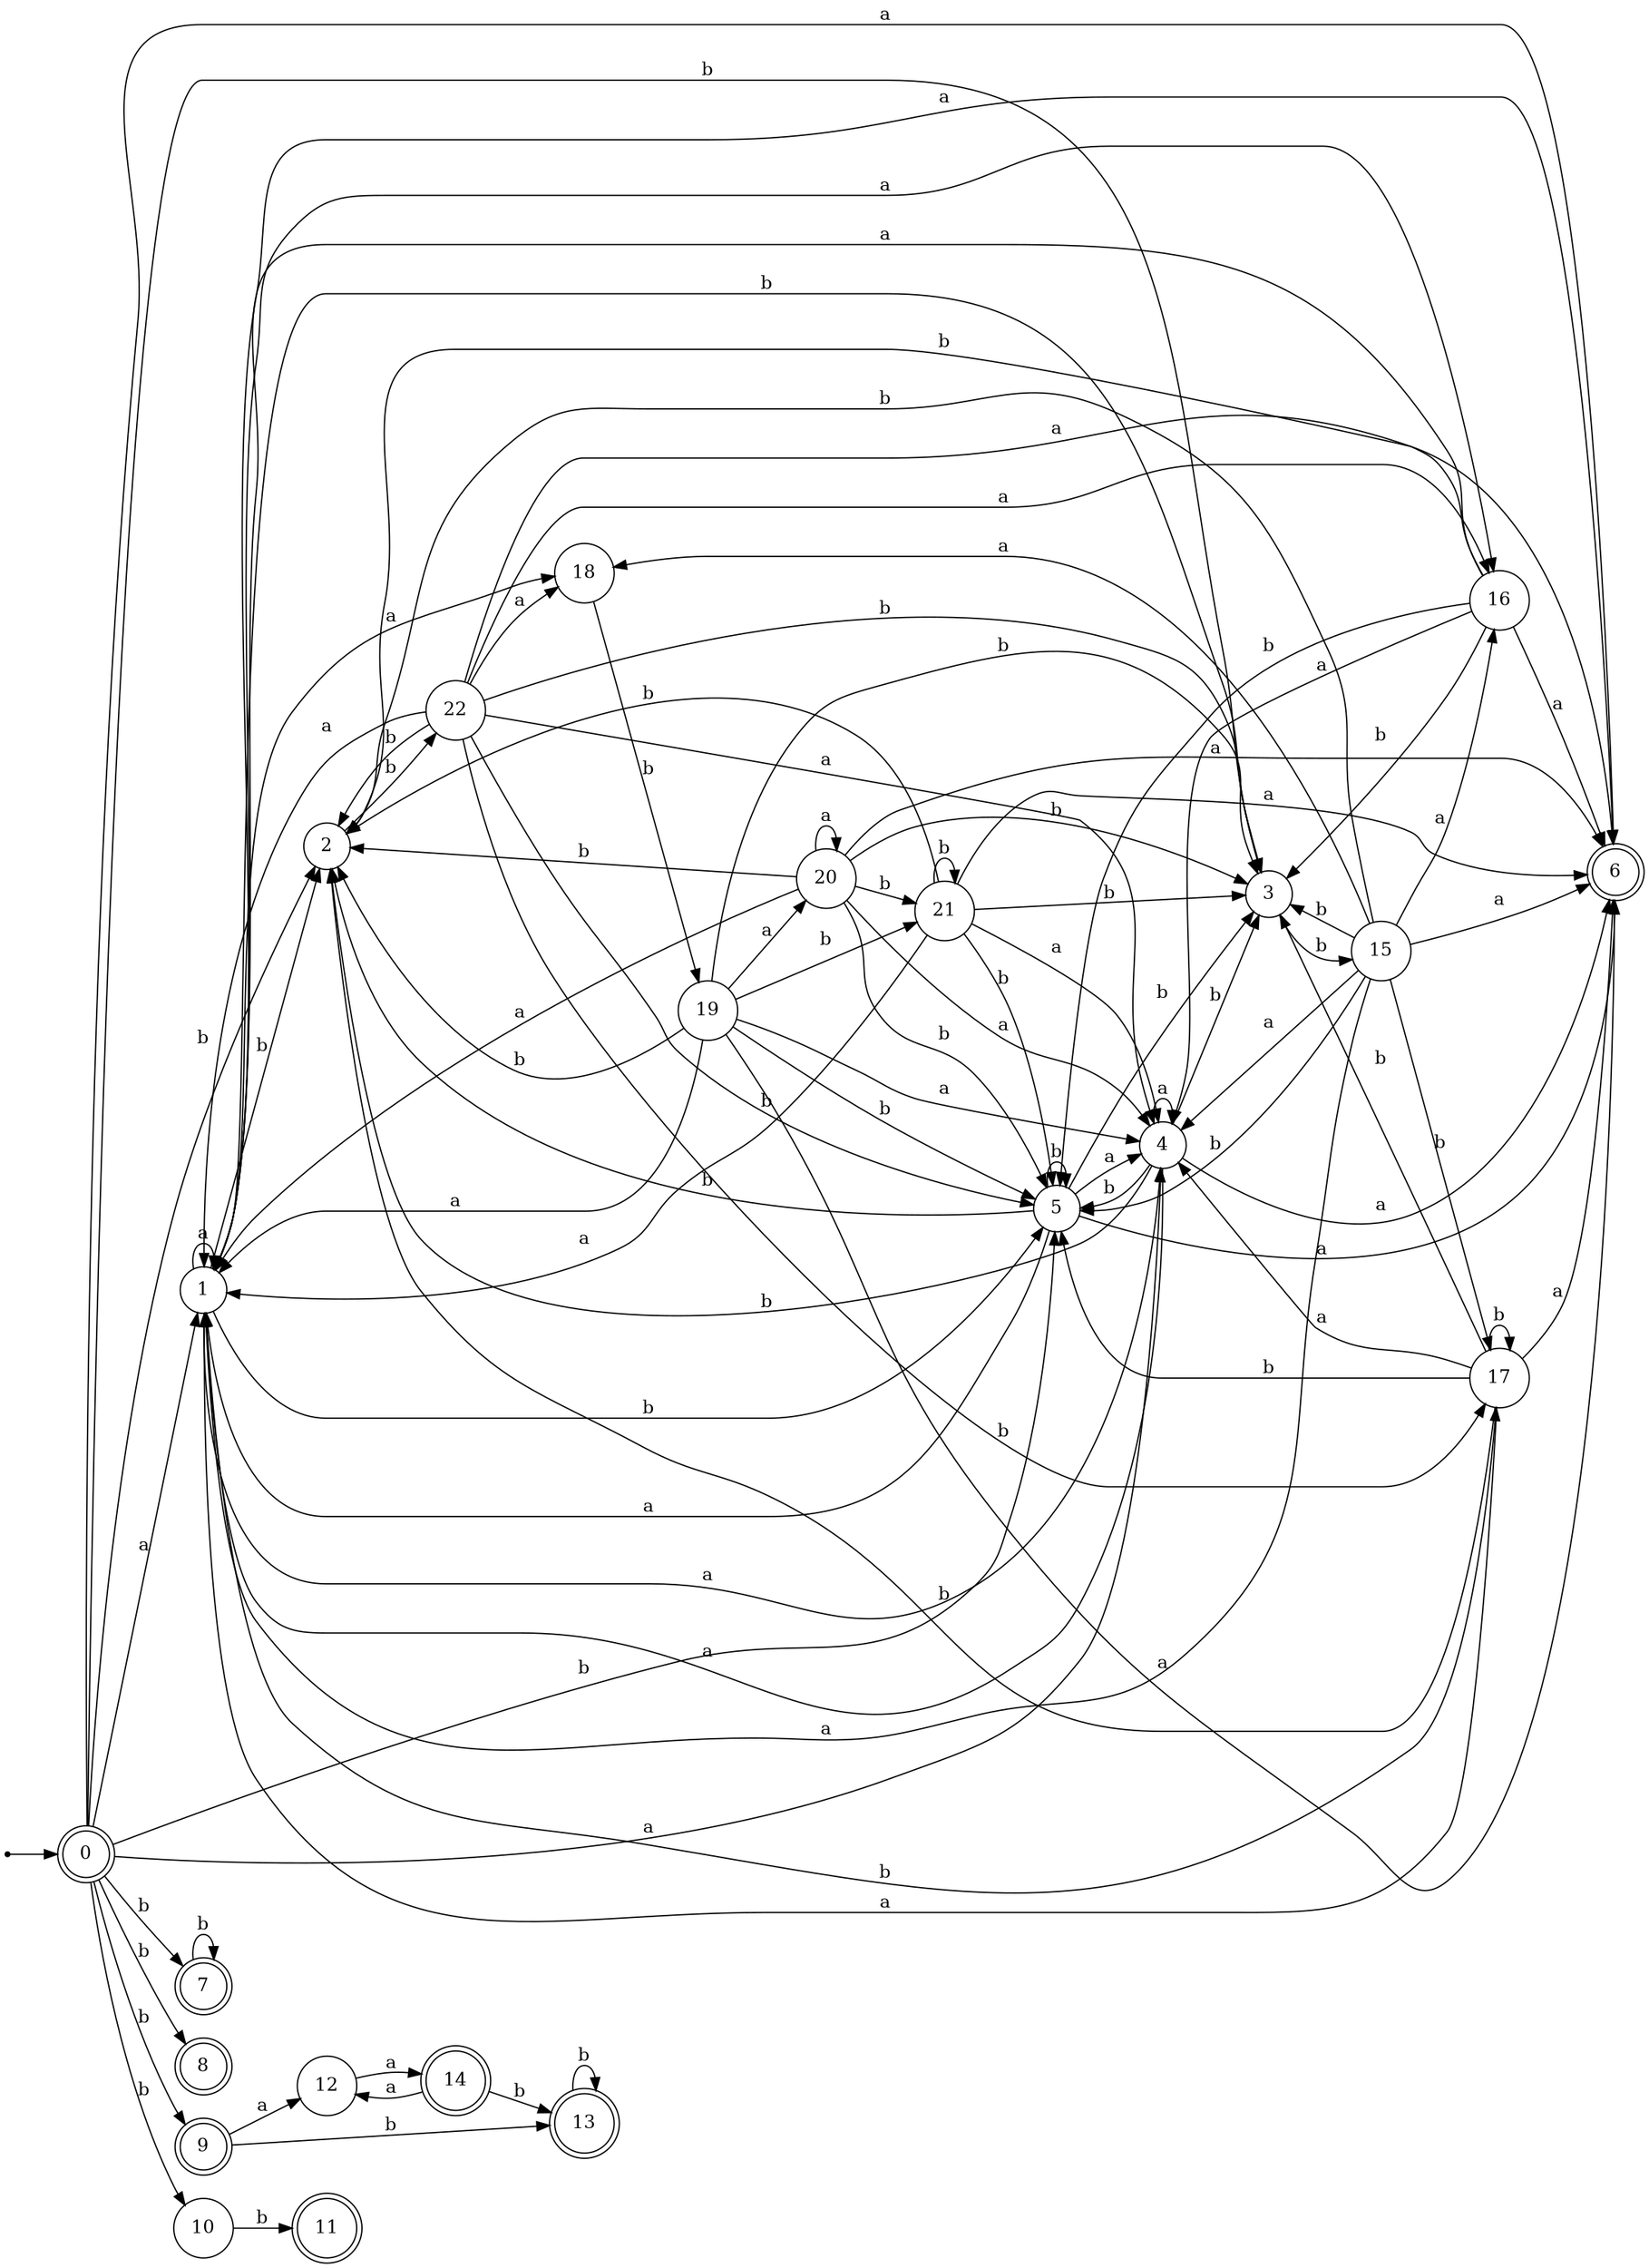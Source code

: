 digraph finite_state_machine {
rankdir=LR;
size="20,20";
node [shape = point]; "dummy0"
node [shape = doublecircle]; "0";"dummy0" -> "0";
node [shape = circle]; "1";
node [shape = circle]; "2";
node [shape = circle]; "3";
node [shape = circle]; "4";
node [shape = circle]; "5";
node [shape = doublecircle]; "6";node [shape = doublecircle]; "7";node [shape = doublecircle]; "8";node [shape = doublecircle]; "9";node [shape = circle]; "10";
node [shape = doublecircle]; "11";node [shape = circle]; "12";
node [shape = doublecircle]; "13";node [shape = doublecircle]; "14";node [shape = circle]; "15";
node [shape = circle]; "16";
node [shape = circle]; "17";
node [shape = circle]; "18";
node [shape = circle]; "19";
node [shape = circle]; "20";
node [shape = circle]; "21";
node [shape = circle]; "22";
"0" -> "1" [label = "a"];
 "0" -> "4" [label = "a"];
 "0" -> "6" [label = "a"];
 "0" -> "2" [label = "b"];
 "0" -> "3" [label = "b"];
 "0" -> "5" [label = "b"];
 "0" -> "7" [label = "b"];
 "0" -> "8" [label = "b"];
 "0" -> "9" [label = "b"];
 "0" -> "10" [label = "b"];
 "10" -> "11" [label = "b"];
 "9" -> "12" [label = "a"];
 "9" -> "13" [label = "b"];
 "13" -> "13" [label = "b"];
 "12" -> "14" [label = "a"];
 "14" -> "12" [label = "a"];
 "14" -> "13" [label = "b"];
 "7" -> "7" [label = "b"];
 "5" -> "2" [label = "b"];
 "5" -> "3" [label = "b"];
 "5" -> "5" [label = "b"];
 "5" -> "1" [label = "a"];
 "5" -> "4" [label = "a"];
 "5" -> "6" [label = "a"];
 "4" -> "1" [label = "a"];
 "4" -> "4" [label = "a"];
 "4" -> "6" [label = "a"];
 "4" -> "2" [label = "b"];
 "4" -> "3" [label = "b"];
 "4" -> "5" [label = "b"];
 "3" -> "15" [label = "b"];
 "15" -> "17" [label = "b"];
 "15" -> "2" [label = "b"];
 "15" -> "3" [label = "b"];
 "15" -> "5" [label = "b"];
 "15" -> "16" [label = "a"];
 "15" -> "1" [label = "a"];
 "15" -> "18" [label = "a"];
 "15" -> "4" [label = "a"];
 "15" -> "6" [label = "a"];
 "18" -> "19" [label = "b"];
 "19" -> "1" [label = "a"];
 "19" -> "20" [label = "a"];
 "19" -> "4" [label = "a"];
 "19" -> "6" [label = "a"];
 "19" -> "5" [label = "b"];
 "19" -> "2" [label = "b"];
 "19" -> "3" [label = "b"];
 "19" -> "21" [label = "b"];
 "21" -> "5" [label = "b"];
 "21" -> "2" [label = "b"];
 "21" -> "3" [label = "b"];
 "21" -> "21" [label = "b"];
 "21" -> "1" [label = "a"];
 "21" -> "4" [label = "a"];
 "21" -> "6" [label = "a"];
 "20" -> "1" [label = "a"];
 "20" -> "20" [label = "a"];
 "20" -> "4" [label = "a"];
 "20" -> "6" [label = "a"];
 "20" -> "5" [label = "b"];
 "20" -> "2" [label = "b"];
 "20" -> "3" [label = "b"];
 "20" -> "21" [label = "b"];
 "17" -> "17" [label = "b"];
 "17" -> "2" [label = "b"];
 "17" -> "3" [label = "b"];
 "17" -> "5" [label = "b"];
 "17" -> "1" [label = "a"];
 "17" -> "4" [label = "a"];
 "17" -> "6" [label = "a"];
 "16" -> "1" [label = "a"];
 "16" -> "4" [label = "a"];
 "16" -> "6" [label = "a"];
 "16" -> "2" [label = "b"];
 "16" -> "3" [label = "b"];
 "16" -> "5" [label = "b"];
 "2" -> "22" [label = "b"];
 "22" -> "17" [label = "b"];
 "22" -> "2" [label = "b"];
 "22" -> "3" [label = "b"];
 "22" -> "5" [label = "b"];
 "22" -> "16" [label = "a"];
 "22" -> "1" [label = "a"];
 "22" -> "18" [label = "a"];
 "22" -> "4" [label = "a"];
 "22" -> "6" [label = "a"];
 "1" -> "16" [label = "a"];
 "1" -> "1" [label = "a"];
 "1" -> "18" [label = "a"];
 "1" -> "4" [label = "a"];
 "1" -> "6" [label = "a"];
 "1" -> "17" [label = "b"];
 "1" -> "2" [label = "b"];
 "1" -> "3" [label = "b"];
 "1" -> "5" [label = "b"];
 }
